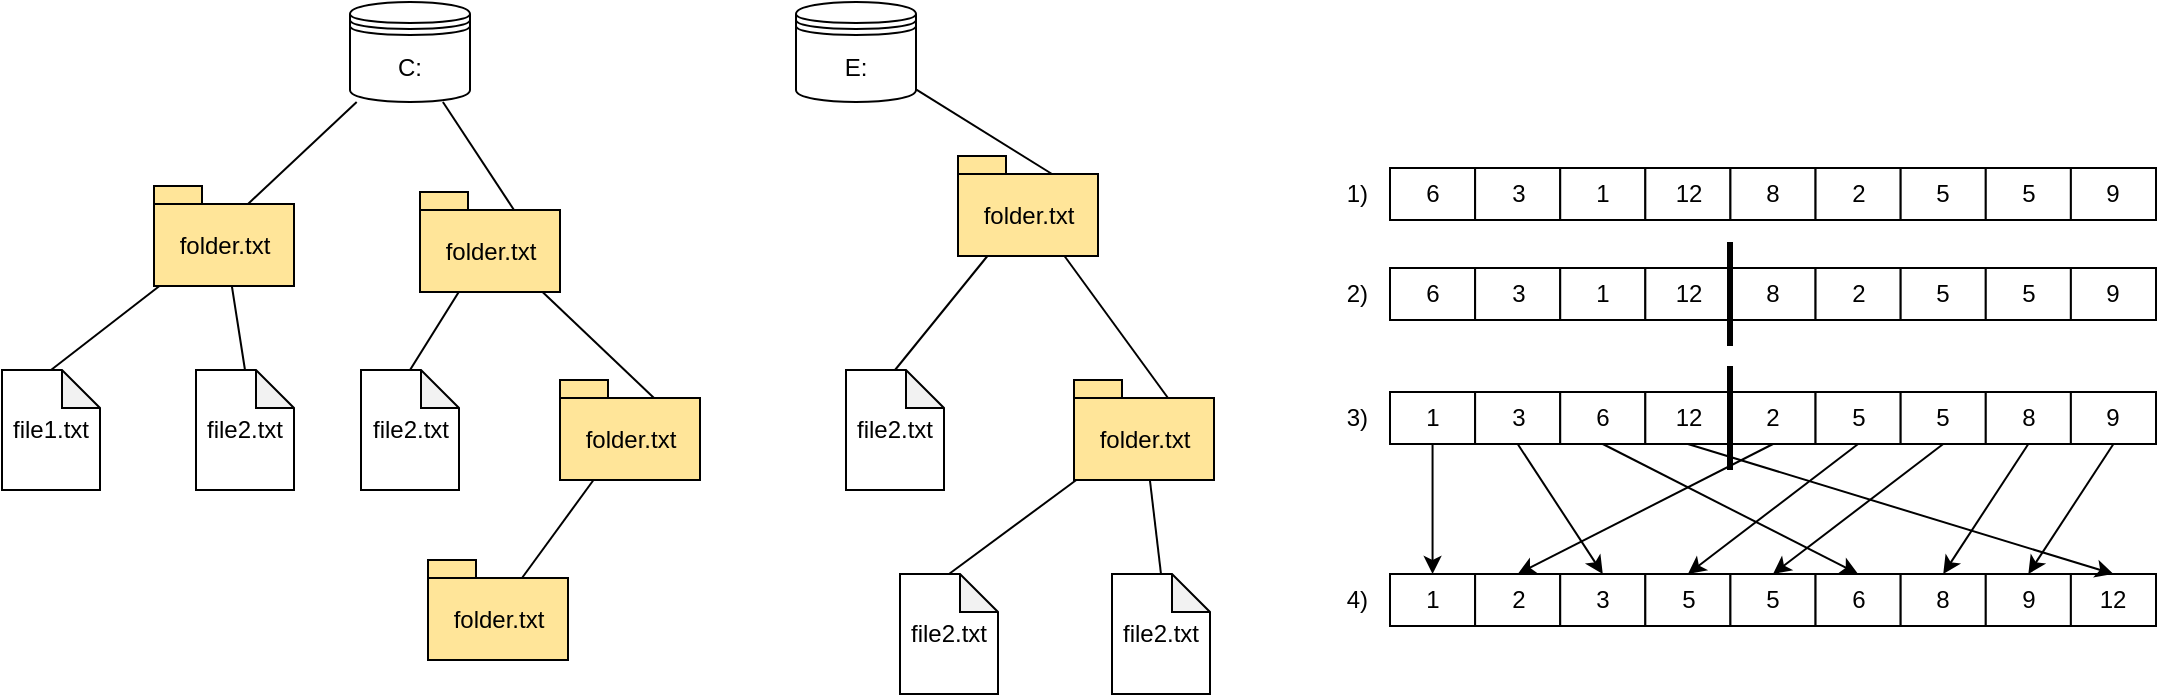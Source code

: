 <mxfile version="20.3.0" type="device"><diagram id="Kqp-wbyurNvhqNQ2ZwuA" name="Page-1"><mxGraphModel dx="496" dy="293" grid="0" gridSize="10" guides="1" tooltips="1" connect="1" arrows="1" fold="1" page="1" pageScale="1" pageWidth="1654" pageHeight="1169" math="0" shadow="0"><root><mxCell id="0"/><mxCell id="1" parent="0"/><mxCell id="avd5cv-5tq_weqtOihGV-2" value="C:" style="shape=datastore;whiteSpace=wrap;html=1;" parent="1" vertex="1"><mxGeometry x="307" y="150" width="60" height="50" as="geometry"/></mxCell><mxCell id="avd5cv-5tq_weqtOihGV-4" value="" style="endArrow=none;html=1;rounded=0;exitX=0;exitY=0;exitDx=47;exitDy=9;exitPerimeter=0;" parent="1" source="avd5cv-5tq_weqtOihGV-8" target="avd5cv-5tq_weqtOihGV-2" edge="1"><mxGeometry width="50" height="50" relative="1" as="geometry"><mxPoint x="236.0" y="263.233" as="sourcePoint"/><mxPoint x="410" y="290" as="targetPoint"/></mxGeometry></mxCell><mxCell id="avd5cv-5tq_weqtOihGV-5" value="E:" style="shape=datastore;whiteSpace=wrap;html=1;" parent="1" vertex="1"><mxGeometry x="530" y="150" width="60" height="50" as="geometry"/></mxCell><mxCell id="avd5cv-5tq_weqtOihGV-6" value="file1.txt" style="shape=note;whiteSpace=wrap;html=1;backgroundOutline=1;darkOpacity=0.05;size=19;" parent="1" vertex="1"><mxGeometry x="133" y="334" width="49" height="60" as="geometry"/></mxCell><mxCell id="avd5cv-5tq_weqtOihGV-7" value="" style="endArrow=none;html=1;rounded=0;entryX=0.5;entryY=0;entryDx=0;entryDy=0;entryPerimeter=0;" parent="1" source="avd5cv-5tq_weqtOihGV-8" target="avd5cv-5tq_weqtOihGV-6" edge="1"><mxGeometry width="50" height="50" relative="1" as="geometry"><mxPoint x="227.016" y="326" as="sourcePoint"/><mxPoint x="330" y="208.219" as="targetPoint"/></mxGeometry></mxCell><mxCell id="avd5cv-5tq_weqtOihGV-8" value="&lt;span style=&quot;font-weight: 400;&quot;&gt;folder.txt&lt;/span&gt;" style="shape=folder;fontStyle=1;spacingTop=10;tabWidth=24;tabHeight=9;tabPosition=left;html=1;fillColor=#FFE599;labelBackgroundColor=none;" parent="1" vertex="1"><mxGeometry x="209" y="242" width="70" height="50" as="geometry"/></mxCell><mxCell id="avd5cv-5tq_weqtOihGV-9" value="file2.txt" style="shape=note;whiteSpace=wrap;html=1;backgroundOutline=1;darkOpacity=0.05;size=19;" parent="1" vertex="1"><mxGeometry x="230" y="334" width="49" height="60" as="geometry"/></mxCell><mxCell id="avd5cv-5tq_weqtOihGV-10" value="" style="endArrow=none;html=1;rounded=0;entryX=0.5;entryY=0;entryDx=0;entryDy=0;entryPerimeter=0;" parent="1" source="avd5cv-5tq_weqtOihGV-8" target="avd5cv-5tq_weqtOihGV-9" edge="1"><mxGeometry width="50" height="50" relative="1" as="geometry"><mxPoint x="365.207" y="353.0" as="sourcePoint"/><mxPoint x="228" y="336" as="targetPoint"/></mxGeometry></mxCell><mxCell id="9w0uBHiccrknoIlohlko-1" value="&lt;span style=&quot;font-weight: 400;&quot;&gt;folder.txt&lt;/span&gt;" style="shape=folder;fontStyle=1;spacingTop=10;tabWidth=24;tabHeight=9;tabPosition=left;html=1;fillColor=#FFE599;labelBackgroundColor=none;" parent="1" vertex="1"><mxGeometry x="412" y="339" width="70" height="50" as="geometry"/></mxCell><mxCell id="9w0uBHiccrknoIlohlko-2" value="&lt;span style=&quot;font-weight: 400;&quot;&gt;folder.txt&lt;/span&gt;" style="shape=folder;fontStyle=1;spacingTop=10;tabWidth=24;tabHeight=9;tabPosition=left;html=1;fillColor=#FFE599;labelBackgroundColor=none;" parent="1" vertex="1"><mxGeometry x="342" y="245" width="70" height="50" as="geometry"/></mxCell><mxCell id="9w0uBHiccrknoIlohlko-3" value="&lt;span style=&quot;font-weight: 400;&quot;&gt;folder.txt&lt;/span&gt;" style="shape=folder;fontStyle=1;spacingTop=10;tabWidth=24;tabHeight=9;tabPosition=left;html=1;fillColor=#FFE599;labelBackgroundColor=none;" parent="1" vertex="1"><mxGeometry x="669" y="339" width="70" height="50" as="geometry"/></mxCell><mxCell id="9w0uBHiccrknoIlohlko-4" value="&lt;span style=&quot;font-weight: 400;&quot;&gt;folder.txt&lt;/span&gt;" style="shape=folder;fontStyle=1;spacingTop=10;tabWidth=24;tabHeight=9;tabPosition=left;html=1;fillColor=#FFE599;labelBackgroundColor=none;" parent="1" vertex="1"><mxGeometry x="346" y="429" width="70" height="50" as="geometry"/></mxCell><mxCell id="9w0uBHiccrknoIlohlko-5" value="&lt;span style=&quot;font-weight: 400;&quot;&gt;folder.txt&lt;/span&gt;" style="shape=folder;fontStyle=1;spacingTop=10;tabWidth=24;tabHeight=9;tabPosition=left;html=1;fillColor=#FFE599;labelBackgroundColor=none;" parent="1" vertex="1"><mxGeometry x="611" y="227" width="70" height="50" as="geometry"/></mxCell><mxCell id="9w0uBHiccrknoIlohlko-6" value="file2.txt" style="shape=note;whiteSpace=wrap;html=1;backgroundOutline=1;darkOpacity=0.05;size=19;" parent="1" vertex="1"><mxGeometry x="312.5" y="334" width="49" height="60" as="geometry"/></mxCell><mxCell id="9w0uBHiccrknoIlohlko-7" value="file2.txt" style="shape=note;whiteSpace=wrap;html=1;backgroundOutline=1;darkOpacity=0.05;size=19;" parent="1" vertex="1"><mxGeometry x="555" y="334" width="49" height="60" as="geometry"/></mxCell><mxCell id="9w0uBHiccrknoIlohlko-8" value="file2.txt" style="shape=note;whiteSpace=wrap;html=1;backgroundOutline=1;darkOpacity=0.05;size=19;" parent="1" vertex="1"><mxGeometry x="582" y="436" width="49" height="60" as="geometry"/></mxCell><mxCell id="9w0uBHiccrknoIlohlko-9" value="file2.txt" style="shape=note;whiteSpace=wrap;html=1;backgroundOutline=1;darkOpacity=0.05;size=19;" parent="1" vertex="1"><mxGeometry x="688" y="436" width="49" height="60" as="geometry"/></mxCell><mxCell id="9w0uBHiccrknoIlohlko-10" value="" style="endArrow=none;html=1;rounded=0;entryX=0.5;entryY=0;entryDx=0;entryDy=0;entryPerimeter=0;" parent="1" source="9w0uBHiccrknoIlohlko-2" target="9w0uBHiccrknoIlohlko-6" edge="1"><mxGeometry width="50" height="50" relative="1" as="geometry"><mxPoint x="262.449" y="301" as="sourcePoint"/><mxPoint x="254" y="404" as="targetPoint"/></mxGeometry></mxCell><mxCell id="9w0uBHiccrknoIlohlko-11" value="" style="endArrow=none;html=1;rounded=0;exitX=0;exitY=0;exitDx=47;exitDy=9;exitPerimeter=0;" parent="1" source="9w0uBHiccrknoIlohlko-2" target="avd5cv-5tq_weqtOihGV-2" edge="1"><mxGeometry width="50" height="50" relative="1" as="geometry"><mxPoint x="276.5" y="260" as="sourcePoint"/><mxPoint x="332.167" y="210" as="targetPoint"/></mxGeometry></mxCell><mxCell id="9w0uBHiccrknoIlohlko-12" value="" style="endArrow=none;html=1;rounded=0;exitX=0;exitY=0;exitDx=47;exitDy=9;exitPerimeter=0;" parent="1" source="9w0uBHiccrknoIlohlko-5" target="avd5cv-5tq_weqtOihGV-5" edge="1"><mxGeometry width="50" height="50" relative="1" as="geometry"><mxPoint x="659" y="241" as="sourcePoint"/><mxPoint x="363.456" y="210" as="targetPoint"/></mxGeometry></mxCell><mxCell id="9w0uBHiccrknoIlohlko-13" value="" style="endArrow=none;html=1;rounded=0;entryX=0.5;entryY=0;entryDx=0;entryDy=0;entryPerimeter=0;" parent="1" source="9w0uBHiccrknoIlohlko-5" target="9w0uBHiccrknoIlohlko-7" edge="1"><mxGeometry width="50" height="50" relative="1" as="geometry"><mxPoint x="645" y="274" as="sourcePoint"/><mxPoint x="600" y="203.673" as="targetPoint"/></mxGeometry></mxCell><mxCell id="9w0uBHiccrknoIlohlko-15" value="" style="endArrow=none;html=1;rounded=0;entryX=0;entryY=0;entryDx=47;entryDy=9;entryPerimeter=0;" parent="1" source="9w0uBHiccrknoIlohlko-2" target="9w0uBHiccrknoIlohlko-1" edge="1"><mxGeometry width="50" height="50" relative="1" as="geometry"><mxPoint x="400" y="290" as="sourcePoint"/><mxPoint x="365.5" y="355" as="targetPoint"/></mxGeometry></mxCell><mxCell id="9w0uBHiccrknoIlohlko-16" value="" style="endArrow=none;html=1;rounded=0;exitX=0;exitY=0;exitDx=47;exitDy=9;exitPerimeter=0;" parent="1" source="9w0uBHiccrknoIlohlko-4" target="9w0uBHiccrknoIlohlko-1" edge="1"><mxGeometry width="50" height="50" relative="1" as="geometry"><mxPoint x="435" y="499" as="sourcePoint"/><mxPoint x="487" y="380" as="targetPoint"/></mxGeometry></mxCell><mxCell id="9w0uBHiccrknoIlohlko-17" value="" style="endArrow=none;html=1;rounded=0;exitX=0.5;exitY=0;exitDx=0;exitDy=0;exitPerimeter=0;" parent="1" source="9w0uBHiccrknoIlohlko-8" target="9w0uBHiccrknoIlohlko-3" edge="1"><mxGeometry width="50" height="50" relative="1" as="geometry"><mxPoint x="428.0" y="510" as="sourcePoint"/><mxPoint x="464.693" y="421" as="targetPoint"/></mxGeometry></mxCell><mxCell id="9w0uBHiccrknoIlohlko-18" value="" style="endArrow=none;html=1;rounded=0;entryX=0;entryY=0;entryDx=47;entryDy=9;entryPerimeter=0;" parent="1" source="9w0uBHiccrknoIlohlko-5" target="9w0uBHiccrknoIlohlko-3" edge="1"><mxGeometry width="50" height="50" relative="1" as="geometry"><mxPoint x="645.387" y="287" as="sourcePoint"/><mxPoint x="633.5" y="315" as="targetPoint"/></mxGeometry></mxCell><mxCell id="9w0uBHiccrknoIlohlko-19" value="" style="endArrow=none;html=1;rounded=0;exitX=0.5;exitY=0;exitDx=0;exitDy=0;exitPerimeter=0;" parent="1" source="9w0uBHiccrknoIlohlko-9" target="9w0uBHiccrknoIlohlko-3" edge="1"><mxGeometry width="50" height="50" relative="1" as="geometry"><mxPoint x="824" y="445" as="sourcePoint"/><mxPoint x="752.723" y="429.0" as="targetPoint"/></mxGeometry></mxCell><mxCell id="mq0zGyY8o8RAVJUZPt5p-13" value="" style="group" vertex="1" connectable="0" parent="1"><mxGeometry x="827" y="233" width="383" height="26" as="geometry"/></mxCell><mxCell id="mq0zGyY8o8RAVJUZPt5p-4" value="6" style="rounded=0;whiteSpace=wrap;html=1;" vertex="1" parent="mq0zGyY8o8RAVJUZPt5p-13"><mxGeometry width="42.556" height="26" as="geometry"/></mxCell><mxCell id="mq0zGyY8o8RAVJUZPt5p-5" value="3" style="rounded=0;whiteSpace=wrap;html=1;" vertex="1" parent="mq0zGyY8o8RAVJUZPt5p-13"><mxGeometry x="42.556" width="42.556" height="26" as="geometry"/></mxCell><mxCell id="mq0zGyY8o8RAVJUZPt5p-6" value="1" style="rounded=0;whiteSpace=wrap;html=1;" vertex="1" parent="mq0zGyY8o8RAVJUZPt5p-13"><mxGeometry x="85.111" width="42.556" height="26" as="geometry"/></mxCell><mxCell id="mq0zGyY8o8RAVJUZPt5p-7" value="12" style="rounded=0;whiteSpace=wrap;html=1;" vertex="1" parent="mq0zGyY8o8RAVJUZPt5p-13"><mxGeometry x="127.667" width="42.556" height="26" as="geometry"/></mxCell><mxCell id="mq0zGyY8o8RAVJUZPt5p-8" value="8" style="rounded=0;whiteSpace=wrap;html=1;" vertex="1" parent="mq0zGyY8o8RAVJUZPt5p-13"><mxGeometry x="170.222" width="42.556" height="26" as="geometry"/></mxCell><mxCell id="mq0zGyY8o8RAVJUZPt5p-9" value="2" style="rounded=0;whiteSpace=wrap;html=1;" vertex="1" parent="mq0zGyY8o8RAVJUZPt5p-13"><mxGeometry x="212.778" width="42.556" height="26" as="geometry"/></mxCell><mxCell id="mq0zGyY8o8RAVJUZPt5p-10" value="5" style="rounded=0;whiteSpace=wrap;html=1;" vertex="1" parent="mq0zGyY8o8RAVJUZPt5p-13"><mxGeometry x="255.333" width="42.556" height="26" as="geometry"/></mxCell><mxCell id="mq0zGyY8o8RAVJUZPt5p-11" value="5" style="rounded=0;whiteSpace=wrap;html=1;" vertex="1" parent="mq0zGyY8o8RAVJUZPt5p-13"><mxGeometry x="297.889" width="42.556" height="26" as="geometry"/></mxCell><mxCell id="mq0zGyY8o8RAVJUZPt5p-12" value="9" style="rounded=0;whiteSpace=wrap;html=1;" vertex="1" parent="mq0zGyY8o8RAVJUZPt5p-13"><mxGeometry x="340.444" width="42.556" height="26" as="geometry"/></mxCell><mxCell id="mq0zGyY8o8RAVJUZPt5p-14" value="" style="group" vertex="1" connectable="0" parent="1"><mxGeometry x="827" y="283" width="383" height="26" as="geometry"/></mxCell><mxCell id="mq0zGyY8o8RAVJUZPt5p-15" value="6" style="rounded=0;whiteSpace=wrap;html=1;" vertex="1" parent="mq0zGyY8o8RAVJUZPt5p-14"><mxGeometry width="42.556" height="26" as="geometry"/></mxCell><mxCell id="mq0zGyY8o8RAVJUZPt5p-16" value="3" style="rounded=0;whiteSpace=wrap;html=1;" vertex="1" parent="mq0zGyY8o8RAVJUZPt5p-14"><mxGeometry x="42.556" width="42.556" height="26" as="geometry"/></mxCell><mxCell id="mq0zGyY8o8RAVJUZPt5p-17" value="1" style="rounded=0;whiteSpace=wrap;html=1;" vertex="1" parent="mq0zGyY8o8RAVJUZPt5p-14"><mxGeometry x="85.111" width="42.556" height="26" as="geometry"/></mxCell><mxCell id="mq0zGyY8o8RAVJUZPt5p-18" value="12" style="rounded=0;whiteSpace=wrap;html=1;" vertex="1" parent="mq0zGyY8o8RAVJUZPt5p-14"><mxGeometry x="127.667" width="42.556" height="26" as="geometry"/></mxCell><mxCell id="mq0zGyY8o8RAVJUZPt5p-19" value="8" style="rounded=0;whiteSpace=wrap;html=1;" vertex="1" parent="mq0zGyY8o8RAVJUZPt5p-14"><mxGeometry x="170.222" width="42.556" height="26" as="geometry"/></mxCell><mxCell id="mq0zGyY8o8RAVJUZPt5p-20" value="2" style="rounded=0;whiteSpace=wrap;html=1;" vertex="1" parent="mq0zGyY8o8RAVJUZPt5p-14"><mxGeometry x="212.778" width="42.556" height="26" as="geometry"/></mxCell><mxCell id="mq0zGyY8o8RAVJUZPt5p-21" value="5" style="rounded=0;whiteSpace=wrap;html=1;" vertex="1" parent="mq0zGyY8o8RAVJUZPt5p-14"><mxGeometry x="255.333" width="42.556" height="26" as="geometry"/></mxCell><mxCell id="mq0zGyY8o8RAVJUZPt5p-22" value="5" style="rounded=0;whiteSpace=wrap;html=1;" vertex="1" parent="mq0zGyY8o8RAVJUZPt5p-14"><mxGeometry x="297.889" width="42.556" height="26" as="geometry"/></mxCell><mxCell id="mq0zGyY8o8RAVJUZPt5p-23" value="9" style="rounded=0;whiteSpace=wrap;html=1;" vertex="1" parent="mq0zGyY8o8RAVJUZPt5p-14"><mxGeometry x="340.444" width="42.556" height="26" as="geometry"/></mxCell><mxCell id="mq0zGyY8o8RAVJUZPt5p-44" value="" style="endArrow=none;html=1;rounded=0;strokeColor=default;strokeWidth=3;" edge="1" parent="1"><mxGeometry width="50" height="50" relative="1" as="geometry"><mxPoint x="997" y="322" as="sourcePoint"/><mxPoint x="997" y="270" as="targetPoint"/></mxGeometry></mxCell><mxCell id="mq0zGyY8o8RAVJUZPt5p-45" value="1)" style="text;html=1;strokeColor=none;fillColor=none;align=right;verticalAlign=middle;whiteSpace=wrap;rounded=0;" vertex="1" parent="1"><mxGeometry x="795" y="231" width="23" height="30" as="geometry"/></mxCell><mxCell id="mq0zGyY8o8RAVJUZPt5p-46" value="2)" style="text;html=1;strokeColor=none;fillColor=none;align=right;verticalAlign=middle;whiteSpace=wrap;rounded=0;" vertex="1" parent="1"><mxGeometry x="795" y="281" width="23" height="30" as="geometry"/></mxCell><mxCell id="mq0zGyY8o8RAVJUZPt5p-47" value="" style="group" vertex="1" connectable="0" parent="1"><mxGeometry x="827" y="345" width="383" height="26" as="geometry"/></mxCell><mxCell id="mq0zGyY8o8RAVJUZPt5p-48" value="1" style="rounded=0;whiteSpace=wrap;html=1;" vertex="1" parent="mq0zGyY8o8RAVJUZPt5p-47"><mxGeometry width="42.556" height="26" as="geometry"/></mxCell><mxCell id="mq0zGyY8o8RAVJUZPt5p-49" value="3" style="rounded=0;whiteSpace=wrap;html=1;" vertex="1" parent="mq0zGyY8o8RAVJUZPt5p-47"><mxGeometry x="42.556" width="42.556" height="26" as="geometry"/></mxCell><mxCell id="mq0zGyY8o8RAVJUZPt5p-50" value="6" style="rounded=0;whiteSpace=wrap;html=1;" vertex="1" parent="mq0zGyY8o8RAVJUZPt5p-47"><mxGeometry x="85.111" width="42.556" height="26" as="geometry"/></mxCell><mxCell id="mq0zGyY8o8RAVJUZPt5p-51" value="12" style="rounded=0;whiteSpace=wrap;html=1;" vertex="1" parent="mq0zGyY8o8RAVJUZPt5p-47"><mxGeometry x="127.667" width="42.556" height="26" as="geometry"/></mxCell><mxCell id="mq0zGyY8o8RAVJUZPt5p-52" value="2" style="rounded=0;whiteSpace=wrap;html=1;" vertex="1" parent="mq0zGyY8o8RAVJUZPt5p-47"><mxGeometry x="170.222" width="42.556" height="26" as="geometry"/></mxCell><mxCell id="mq0zGyY8o8RAVJUZPt5p-53" value="5" style="rounded=0;whiteSpace=wrap;html=1;" vertex="1" parent="mq0zGyY8o8RAVJUZPt5p-47"><mxGeometry x="212.778" width="42.556" height="26" as="geometry"/></mxCell><mxCell id="mq0zGyY8o8RAVJUZPt5p-54" value="5" style="rounded=0;whiteSpace=wrap;html=1;" vertex="1" parent="mq0zGyY8o8RAVJUZPt5p-47"><mxGeometry x="255.333" width="42.556" height="26" as="geometry"/></mxCell><mxCell id="mq0zGyY8o8RAVJUZPt5p-55" value="8" style="rounded=0;whiteSpace=wrap;html=1;" vertex="1" parent="mq0zGyY8o8RAVJUZPt5p-47"><mxGeometry x="297.889" width="42.556" height="26" as="geometry"/></mxCell><mxCell id="mq0zGyY8o8RAVJUZPt5p-56" value="9" style="rounded=0;whiteSpace=wrap;html=1;" vertex="1" parent="mq0zGyY8o8RAVJUZPt5p-47"><mxGeometry x="340.444" width="42.556" height="26" as="geometry"/></mxCell><mxCell id="mq0zGyY8o8RAVJUZPt5p-57" value="" style="endArrow=none;html=1;rounded=0;strokeColor=default;strokeWidth=3;" edge="1" parent="1"><mxGeometry width="50" height="50" relative="1" as="geometry"><mxPoint x="997.0" y="384" as="sourcePoint"/><mxPoint x="997.0" y="332" as="targetPoint"/></mxGeometry></mxCell><mxCell id="mq0zGyY8o8RAVJUZPt5p-58" value="3)" style="text;html=1;strokeColor=none;fillColor=none;align=right;verticalAlign=middle;whiteSpace=wrap;rounded=0;" vertex="1" parent="1"><mxGeometry x="795" y="343" width="23" height="30" as="geometry"/></mxCell><mxCell id="mq0zGyY8o8RAVJUZPt5p-84" value="" style="group" vertex="1" connectable="0" parent="1"><mxGeometry x="827" y="436" width="383" height="26" as="geometry"/></mxCell><mxCell id="mq0zGyY8o8RAVJUZPt5p-85" value="1" style="rounded=0;whiteSpace=wrap;html=1;" vertex="1" parent="mq0zGyY8o8RAVJUZPt5p-84"><mxGeometry width="42.556" height="26" as="geometry"/></mxCell><mxCell id="mq0zGyY8o8RAVJUZPt5p-86" value="2" style="rounded=0;whiteSpace=wrap;html=1;" vertex="1" parent="mq0zGyY8o8RAVJUZPt5p-84"><mxGeometry x="42.556" width="42.556" height="26" as="geometry"/></mxCell><mxCell id="mq0zGyY8o8RAVJUZPt5p-87" value="3" style="rounded=0;whiteSpace=wrap;html=1;" vertex="1" parent="mq0zGyY8o8RAVJUZPt5p-84"><mxGeometry x="85.111" width="42.556" height="26" as="geometry"/></mxCell><mxCell id="mq0zGyY8o8RAVJUZPt5p-88" value="5" style="rounded=0;whiteSpace=wrap;html=1;" vertex="1" parent="mq0zGyY8o8RAVJUZPt5p-84"><mxGeometry x="127.667" width="42.556" height="26" as="geometry"/></mxCell><mxCell id="mq0zGyY8o8RAVJUZPt5p-89" value="5" style="rounded=0;whiteSpace=wrap;html=1;" vertex="1" parent="mq0zGyY8o8RAVJUZPt5p-84"><mxGeometry x="170.222" width="42.556" height="26" as="geometry"/></mxCell><mxCell id="mq0zGyY8o8RAVJUZPt5p-90" value="6" style="rounded=0;whiteSpace=wrap;html=1;" vertex="1" parent="mq0zGyY8o8RAVJUZPt5p-84"><mxGeometry x="212.778" width="42.556" height="26" as="geometry"/></mxCell><mxCell id="mq0zGyY8o8RAVJUZPt5p-91" value="8" style="rounded=0;whiteSpace=wrap;html=1;" vertex="1" parent="mq0zGyY8o8RAVJUZPt5p-84"><mxGeometry x="255.333" width="42.556" height="26" as="geometry"/></mxCell><mxCell id="mq0zGyY8o8RAVJUZPt5p-92" value="9" style="rounded=0;whiteSpace=wrap;html=1;" vertex="1" parent="mq0zGyY8o8RAVJUZPt5p-84"><mxGeometry x="297.889" width="42.556" height="26" as="geometry"/></mxCell><mxCell id="mq0zGyY8o8RAVJUZPt5p-93" value="12" style="rounded=0;whiteSpace=wrap;html=1;" vertex="1" parent="mq0zGyY8o8RAVJUZPt5p-84"><mxGeometry x="340.444" width="42.556" height="26" as="geometry"/></mxCell><mxCell id="mq0zGyY8o8RAVJUZPt5p-95" value="4)" style="text;html=1;strokeColor=none;fillColor=none;align=right;verticalAlign=middle;whiteSpace=wrap;rounded=0;" vertex="1" parent="1"><mxGeometry x="795" y="434" width="23" height="30" as="geometry"/></mxCell><mxCell id="mq0zGyY8o8RAVJUZPt5p-96" value="" style="endArrow=classic;html=1;rounded=0;strokeColor=default;strokeWidth=1;exitX=0.5;exitY=1;exitDx=0;exitDy=0;entryX=0.5;entryY=0;entryDx=0;entryDy=0;" edge="1" parent="1" source="mq0zGyY8o8RAVJUZPt5p-48" target="mq0zGyY8o8RAVJUZPt5p-85"><mxGeometry width="50" height="50" relative="1" as="geometry"><mxPoint x="974" y="458" as="sourcePoint"/><mxPoint x="1024" y="408" as="targetPoint"/></mxGeometry></mxCell><mxCell id="mq0zGyY8o8RAVJUZPt5p-97" value="" style="endArrow=classic;html=1;rounded=0;strokeColor=default;strokeWidth=1;exitX=0.5;exitY=1;exitDx=0;exitDy=0;entryX=0.5;entryY=0;entryDx=0;entryDy=0;" edge="1" parent="1" source="mq0zGyY8o8RAVJUZPt5p-52" target="mq0zGyY8o8RAVJUZPt5p-86"><mxGeometry width="50" height="50" relative="1" as="geometry"><mxPoint x="858.278" y="381" as="sourcePoint"/><mxPoint x="858.278" y="446" as="targetPoint"/></mxGeometry></mxCell><mxCell id="mq0zGyY8o8RAVJUZPt5p-98" value="" style="endArrow=classic;html=1;rounded=0;strokeColor=default;strokeWidth=1;exitX=0.5;exitY=1;exitDx=0;exitDy=0;entryX=0.5;entryY=0;entryDx=0;entryDy=0;" edge="1" parent="1" source="mq0zGyY8o8RAVJUZPt5p-49" target="mq0zGyY8o8RAVJUZPt5p-87"><mxGeometry width="50" height="50" relative="1" as="geometry"><mxPoint x="1028.5" y="381" as="sourcePoint"/><mxPoint x="900.833" y="446" as="targetPoint"/></mxGeometry></mxCell><mxCell id="mq0zGyY8o8RAVJUZPt5p-99" value="" style="endArrow=classic;html=1;rounded=0;strokeColor=default;strokeWidth=1;exitX=0.5;exitY=1;exitDx=0;exitDy=0;entryX=0.5;entryY=0;entryDx=0;entryDy=0;" edge="1" parent="1" source="mq0zGyY8o8RAVJUZPt5p-53" target="mq0zGyY8o8RAVJUZPt5p-88"><mxGeometry width="50" height="50" relative="1" as="geometry"><mxPoint x="900.833" y="381" as="sourcePoint"/><mxPoint x="943.389" y="446" as="targetPoint"/></mxGeometry></mxCell><mxCell id="mq0zGyY8o8RAVJUZPt5p-100" value="" style="endArrow=classic;html=1;rounded=0;strokeColor=default;strokeWidth=1;exitX=0.5;exitY=1;exitDx=0;exitDy=0;entryX=0.5;entryY=0;entryDx=0;entryDy=0;" edge="1" parent="1" source="mq0zGyY8o8RAVJUZPt5p-54" target="mq0zGyY8o8RAVJUZPt5p-89"><mxGeometry width="50" height="50" relative="1" as="geometry"><mxPoint x="1071.056" y="381" as="sourcePoint"/><mxPoint x="985.944" y="446" as="targetPoint"/></mxGeometry></mxCell><mxCell id="mq0zGyY8o8RAVJUZPt5p-101" value="" style="endArrow=classic;html=1;rounded=0;strokeColor=default;strokeWidth=1;exitX=0.5;exitY=1;exitDx=0;exitDy=0;entryX=0.5;entryY=0;entryDx=0;entryDy=0;" edge="1" parent="1" source="mq0zGyY8o8RAVJUZPt5p-50" target="mq0zGyY8o8RAVJUZPt5p-90"><mxGeometry width="50" height="50" relative="1" as="geometry"><mxPoint x="1113.611" y="381" as="sourcePoint"/><mxPoint x="1028.5" y="446" as="targetPoint"/></mxGeometry></mxCell><mxCell id="mq0zGyY8o8RAVJUZPt5p-102" value="" style="endArrow=classic;html=1;rounded=0;strokeColor=default;strokeWidth=1;exitX=0.5;exitY=1;exitDx=0;exitDy=0;entryX=0.5;entryY=0;entryDx=0;entryDy=0;" edge="1" parent="1" source="mq0zGyY8o8RAVJUZPt5p-55" target="mq0zGyY8o8RAVJUZPt5p-91"><mxGeometry width="50" height="50" relative="1" as="geometry"><mxPoint x="1113.611" y="381" as="sourcePoint"/><mxPoint x="1028.5" y="446" as="targetPoint"/></mxGeometry></mxCell><mxCell id="mq0zGyY8o8RAVJUZPt5p-103" value="" style="endArrow=classic;html=1;rounded=0;strokeColor=default;strokeWidth=1;exitX=0.5;exitY=1;exitDx=0;exitDy=0;entryX=0.5;entryY=0;entryDx=0;entryDy=0;" edge="1" parent="1" source="mq0zGyY8o8RAVJUZPt5p-56" target="mq0zGyY8o8RAVJUZPt5p-92"><mxGeometry width="50" height="50" relative="1" as="geometry"><mxPoint x="1156.167" y="381" as="sourcePoint"/><mxPoint x="1113.611" y="446" as="targetPoint"/></mxGeometry></mxCell><mxCell id="mq0zGyY8o8RAVJUZPt5p-104" value="" style="endArrow=classic;html=1;rounded=0;strokeColor=default;strokeWidth=1;exitX=0.5;exitY=1;exitDx=0;exitDy=0;entryX=0.5;entryY=0;entryDx=0;entryDy=0;" edge="1" parent="1" source="mq0zGyY8o8RAVJUZPt5p-51" target="mq0zGyY8o8RAVJUZPt5p-93"><mxGeometry width="50" height="50" relative="1" as="geometry"><mxPoint x="943.389" y="381" as="sourcePoint"/><mxPoint x="1071.056" y="446" as="targetPoint"/></mxGeometry></mxCell></root></mxGraphModel></diagram></mxfile>